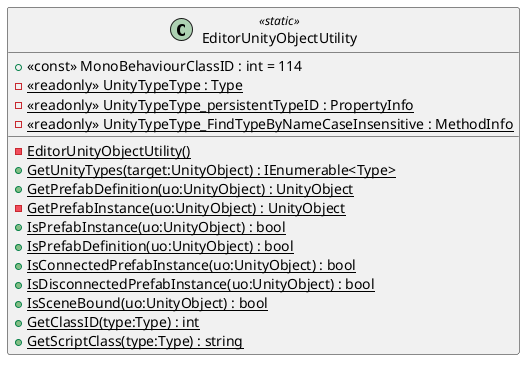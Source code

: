 @startuml
class EditorUnityObjectUtility <<static>> {
    {static} - EditorUnityObjectUtility()
    + {static} GetUnityTypes(target:UnityObject) : IEnumerable<Type>
    + {static} GetPrefabDefinition(uo:UnityObject) : UnityObject
    - {static} GetPrefabInstance(uo:UnityObject) : UnityObject
    + {static} IsPrefabInstance(uo:UnityObject) : bool
    + {static} IsPrefabDefinition(uo:UnityObject) : bool
    + {static} IsConnectedPrefabInstance(uo:UnityObject) : bool
    + {static} IsDisconnectedPrefabInstance(uo:UnityObject) : bool
    + {static} IsSceneBound(uo:UnityObject) : bool
    + <<const>> MonoBehaviourClassID : int = 114
    - {static} <<readonly>> UnityTypeType : Type
    - {static} <<readonly>> UnityTypeType_persistentTypeID : PropertyInfo
    - {static} <<readonly>> UnityTypeType_FindTypeByNameCaseInsensitive : MethodInfo
    + {static} GetClassID(type:Type) : int
    + {static} GetScriptClass(type:Type) : string
}
@enduml
